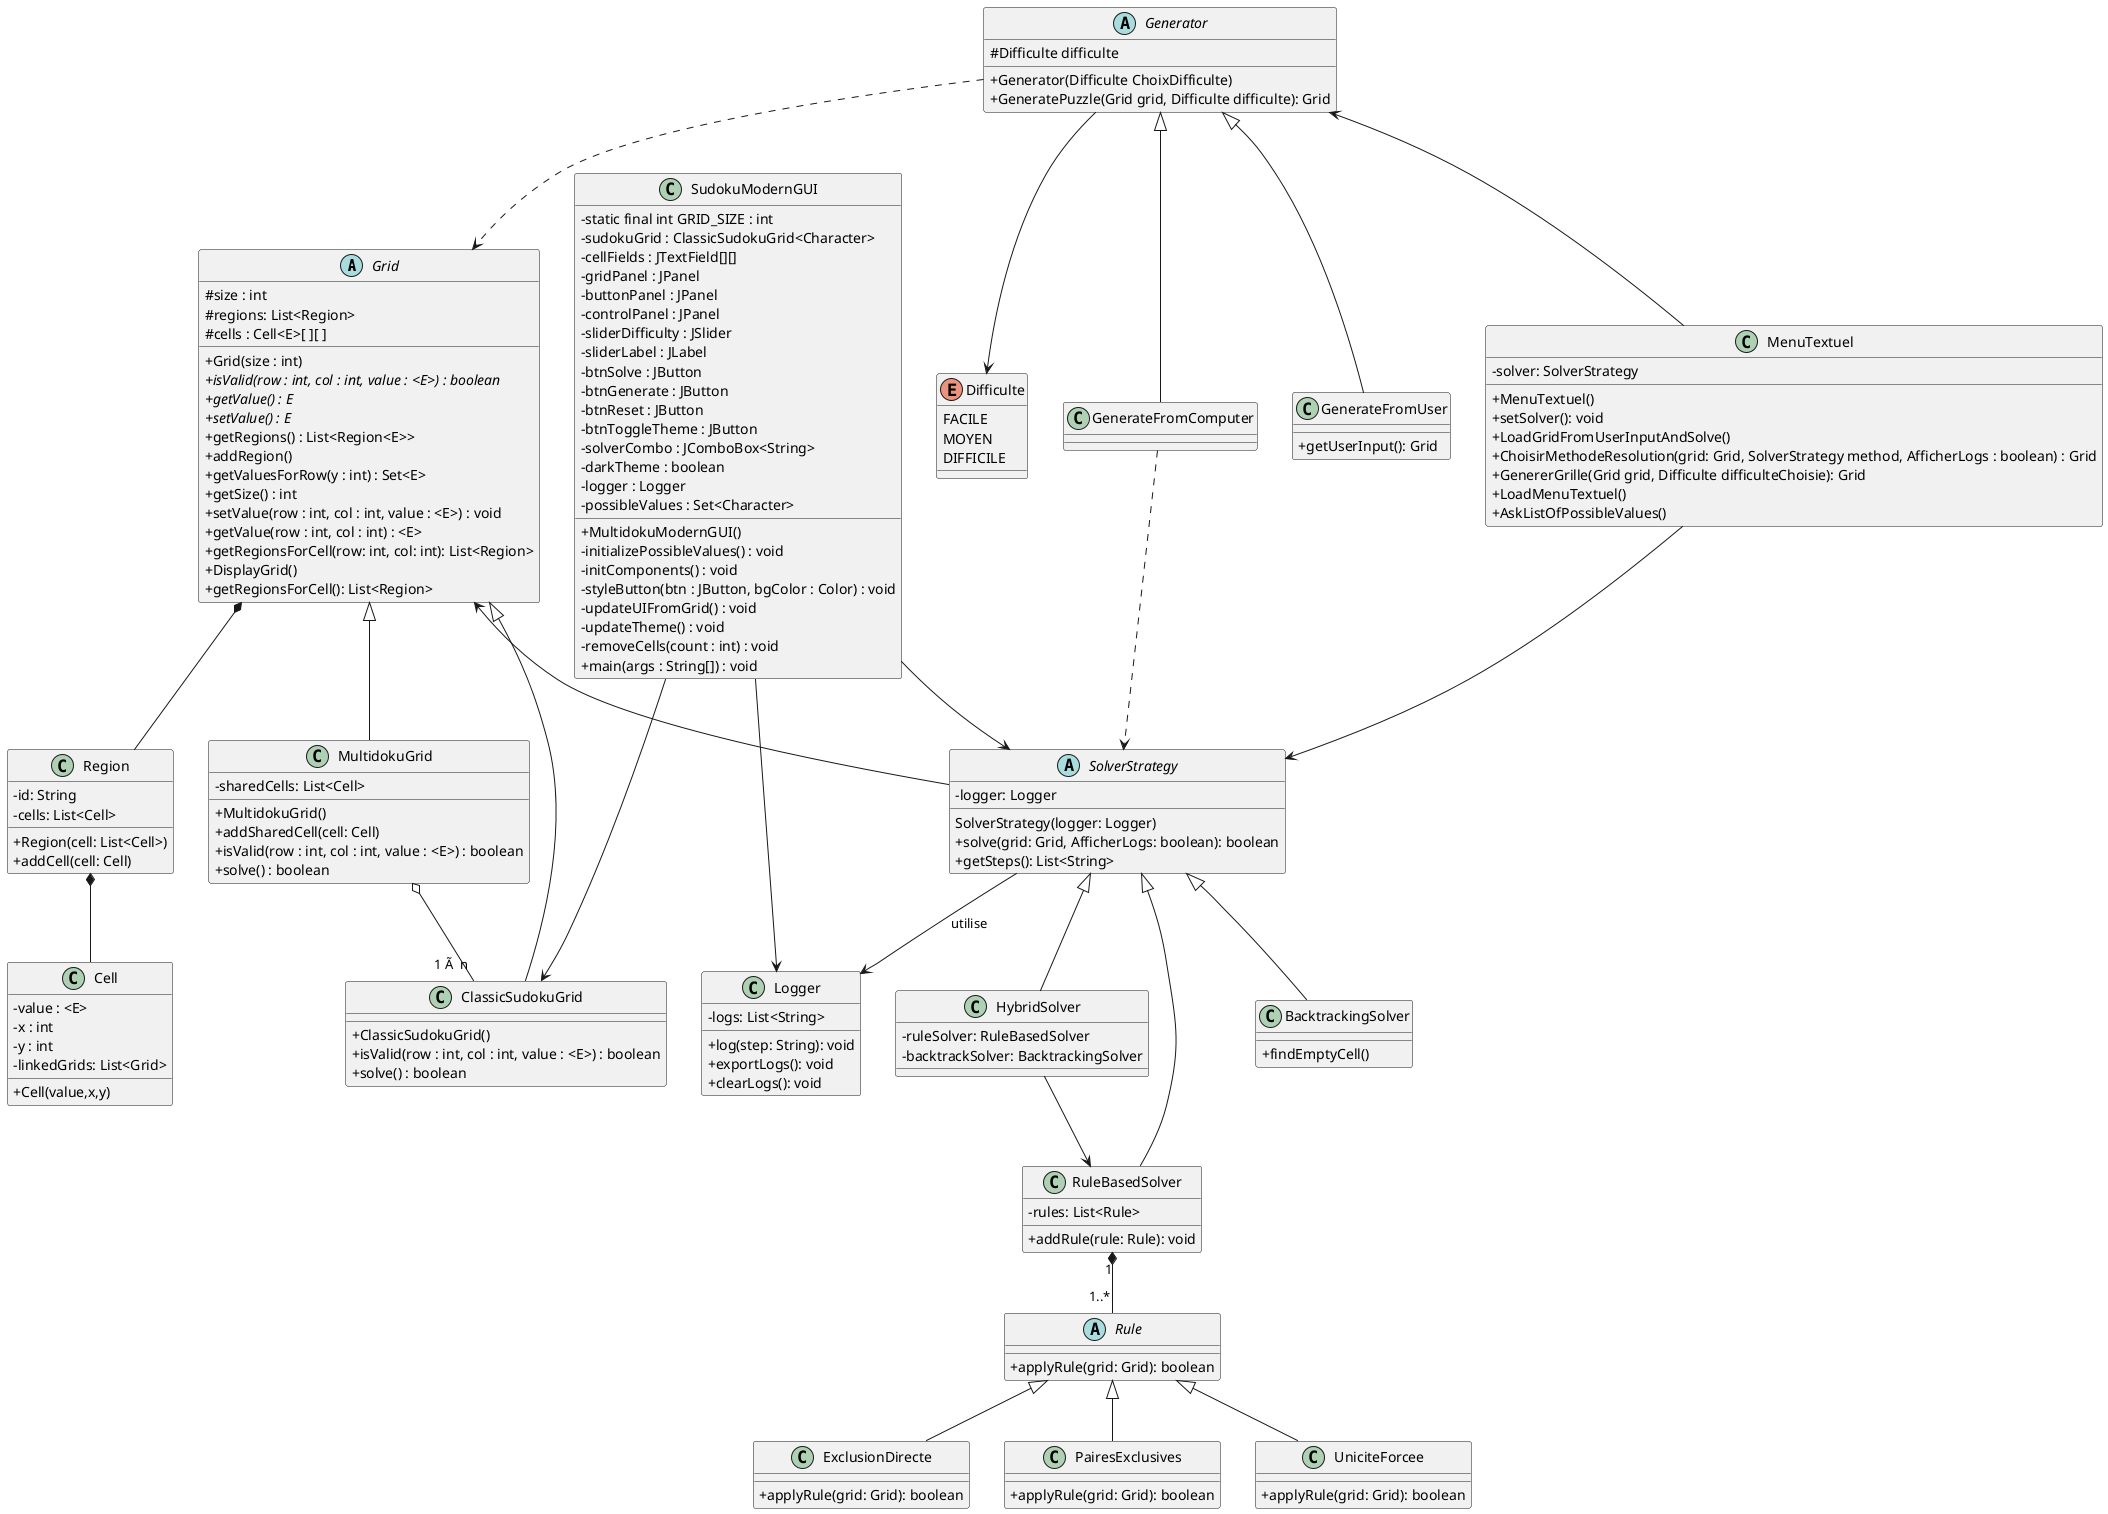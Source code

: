 @startuml
skinparam classAttributeIconSize 0
'https://plantuml.com/class-diagram

abstract class Grid{
    # size : int
    # regions: List<Region>
    # cells : Cell<E>[ ][ ]
    + Grid(size : int)
    + {abstract} isValid(row : int, col : int, value : <E>) : boolean
    + {abstract} getValue() : E
    + {abstract} setValue() : E
    + getRegions() : List<Region<E>>
    + addRegion()
    + getValuesForRow(y : int) : Set<E>
    + getSize() : int
    + setValue(row : int, col : int, value : <E>) : void
    + getValue(row : int, col : int) : <E>
    + getRegionsForCell(row: int, col: int): List<Region>
    + DisplayGrid()
    + getRegionsForCell(): List<Region>
}

class Region {
    - id: String
    - cells: List<Cell>
    +Region(cell: List<Cell>)
    + addCell(cell: Cell)
}

class Cell {
    -value : <E>
    -x : int
    -y : int
    - linkedGrids: List<Grid>
    +Cell(value,x,y)
}

class ClassicSudokuGrid{
    + ClassicSudokuGrid()
    + isValid(row : int, col : int, value : <E>) : boolean
    + solve() : boolean
}

class MultidokuGrid{
    - sharedCells: List<Cell>
    + MultidokuGrid()
    + addSharedCell(cell: Cell)
    + isValid(row : int, col : int, value : <E>) : boolean
    + solve() : boolean
}

abstract class Rule {
    + applyRule(grid: Grid): boolean
}
class ExclusionDirecte extends Rule {
    + applyRule(grid: Grid): boolean
}
class PairesExclusives extends Rule {
    + applyRule(grid: Grid): boolean
}
class UniciteForcee extends Rule {
    + applyRule(grid: Grid): boolean
}

enum Difficulte{
    FACILE
    MOYEN
    DIFFICILE
}

Generator --> Difficulte

Abstract class Generator {
    # Difficulte difficulte
    + Generator(Difficulte ChoixDifficulte)
    +GeneratePuzzle(Grid grid, Difficulte difficulte): Grid
}
Generator ..> Grid

class GenerateFromComputer extends Generator{
}

class GenerateFromUser extends Generator{
    + getUserInput(): Grid
}

class MenuTextuel {
    - solver: SolverStrategy
    +MenuTextuel()
    + setSolver(): void
    +LoadGridFromUserInputAndSolve()
    +ChoisirMethodeResolution(grid: Grid, SolverStrategy method, AfficherLogs : boolean) : Grid
    +GenererGrille(Grid grid, Difficulte difficulteChoisie): Grid
    +LoadMenuTextuel()
    +AskListOfPossibleValues()
}

MenuTextuel --> SolverStrategy



class RuleBasedSolver {
    - rules: List<Rule>
    + addRule(rule: Rule): void
}

class BacktrackingSolver {
    +findEmptyCell()
}

class HybridSolver {
    - ruleSolver: RuleBasedSolver
    - backtrackSolver: BacktrackingSolver
}

class Logger {
    - logs: List<String>
    + log(step: String): void
    + exportLogs(): void
    + clearLogs(): void
}

abstract class SolverStrategy {
    - logger: Logger
    SolverStrategy(logger: Logger)
    + solve(grid: Grid, AfficherLogs: boolean): boolean
    + getSteps(): List<String>
}

class SudokuModernGUI {
  - static final int GRID_SIZE : int
  - sudokuGrid : ClassicSudokuGrid<Character>
  - cellFields : JTextField[][]
  - gridPanel : JPanel
  - buttonPanel : JPanel
  - controlPanel : JPanel
  - sliderDifficulty : JSlider
  - sliderLabel : JLabel
  - btnSolve : JButton
  - btnGenerate : JButton
  - btnReset : JButton
  - btnToggleTheme : JButton
  - solverCombo : JComboBox<String>
  - darkTheme : boolean
  - logger : Logger
  - possibleValues : Set<Character>
  + MultidokuModernGUI()
  - initializePossibleValues() : void
  - initComponents() : void
  - styleButton(btn : JButton, bgColor : Color) : void
  - updateUIFromGrid() : void
  - updateTheme() : void
  - removeCells(count : int) : void
  + main(args : String[]) : void
}

SolverStrategy --> Logger : utilise

Generator<--MenuTextuel

Grid <|-- MultidokuGrid
Grid <|-- ClassicSudokuGrid
Grid *-- Region
Grid <-- SolverStrategy

GenerateFromComputer ..> SolverStrategy

MultidokuGrid o-- "1 Ã  n" ClassicSudokuGrid

Region *-- Cell

SolverStrategy <|-- RuleBasedSolver
SolverStrategy <|-- HybridSolver
SolverStrategy <|-- BacktrackingSolver
RuleBasedSolver "1" *-- "1..*" Rule
HybridSolver --> RuleBasedSolver
SudokuModernGUI --> ClassicSudokuGrid
SudokuModernGUI --> Logger
SudokuModernGUI --> SolverStrategy




@enduml